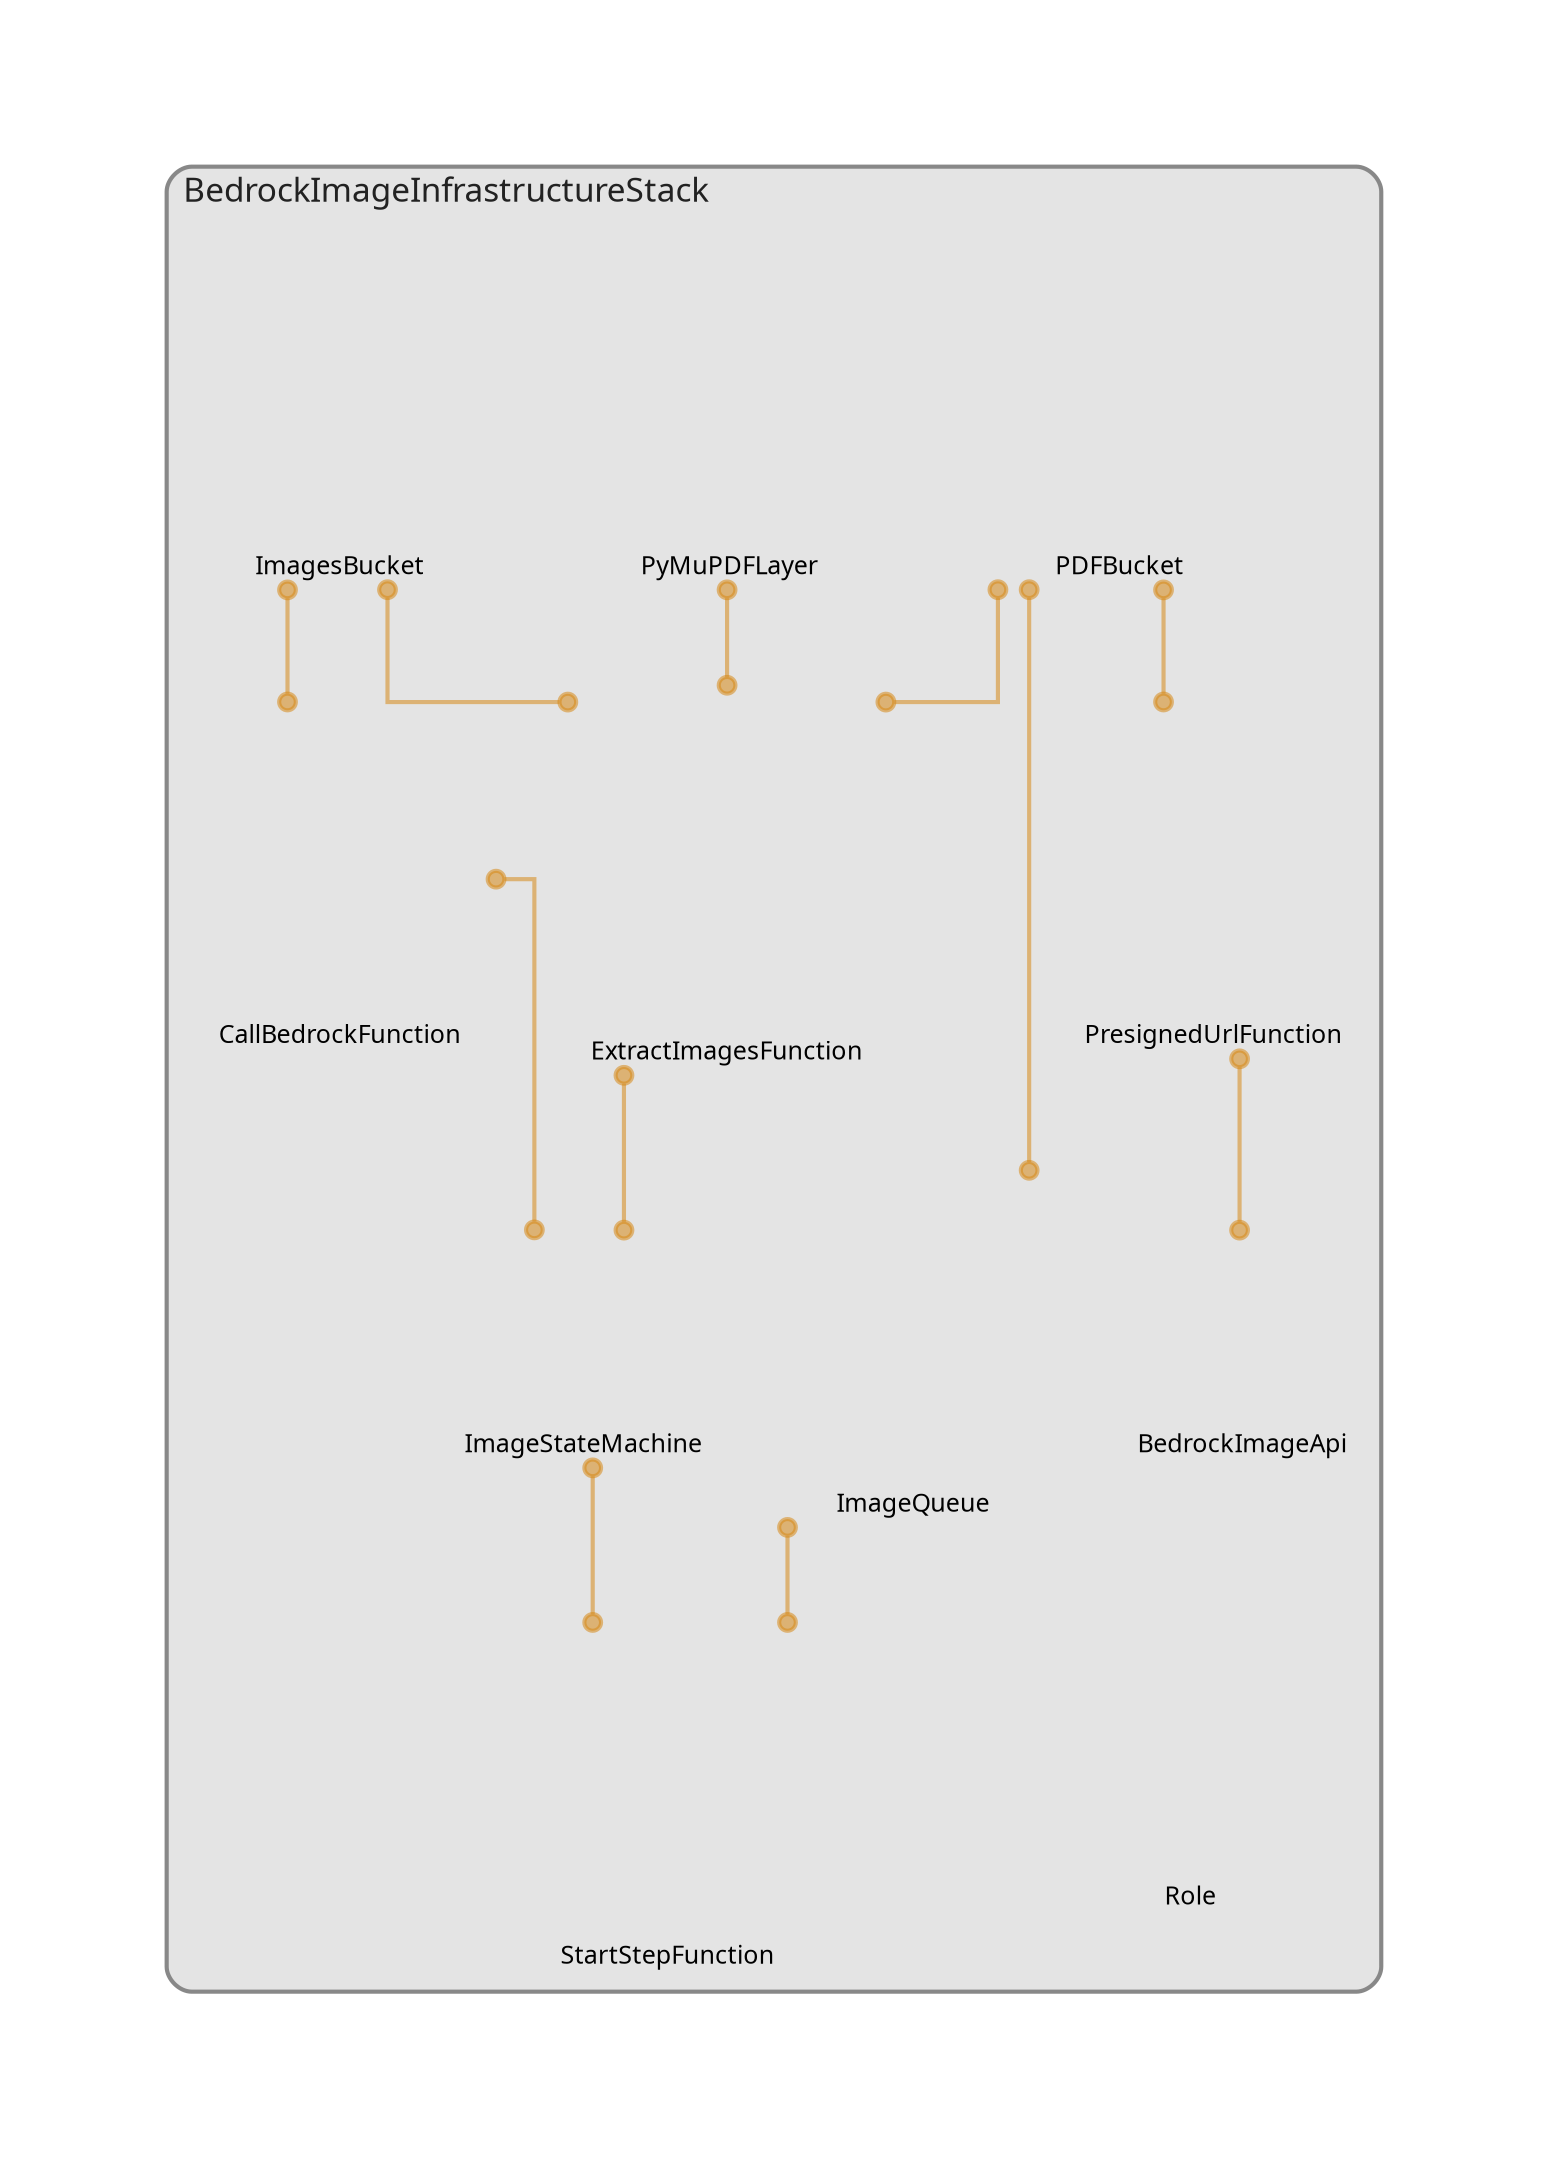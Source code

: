 digraph "Diagram" {
  splines = "ortho";
  pad = "1.0";
  nodesep = "0.60";
  ranksep = "0.75";
  fontname = "Sans-Serif";
  fontsize = "15";
  dpi = "200";
  rankdir = "BT";
  compound = "true";
  fontcolor = "#222222";
  edge [
    color = "#D5871488",
    penwidth = 2,
    arrowhead = "dot",
    arrowtail = "dot",
  ];
  node [
    shape = "box",
    style = "rounded",
    fixedsize = true,
    width = 1.7,
    height = 1.7,
    labelloc = "c",
    imagescale = true,
    fontname = "Sans-Serif",
    fontsize = 8,
    margin = 8,
  ];
  subgraph "BedrockImageInfrastructureStack" {
    subgraph "cluster-SubGraph.BedrockImageInfrastructureStack" {
      graph [
        label = "BedrockImageInfrastructureStack",
        labelloc = "b",
        labeljust = "l",
        margin = "10",
        fontsize = "16",
        penwidth = "2",
        pencolor = "#888888",
        style = "filled,rounded",
        fillcolor = "#e4e4e4",
      ];
      "BedrockImageInfrastructureStack/BedrockImageApi" [
        label = " BedrockImageApi",
        fontsize = 12,
        image = "/home/danidan/vscode/iac/cdk/stacks/personal/bedrock-image-input/bedrock-image-infrastructure/node_modules/cdk-dia/icons/aws/Service/Arch_Networking-Content/64/Arch_Amazon-API-Gateway_64@5x.png",
        imagescale = "true",
        imagepos = "tc",
        penwidth = "0",
        shape = "node",
        fixedsize = "true",
        labelloc = "b",
        width = 1.2,
        height = 1.466,
      ];
      "BedrockImageInfrastructureStack/PDFBucket" [
        label = " PDFBucket",
        fontsize = 12,
        image = "/home/danidan/vscode/iac/cdk/stacks/personal/bedrock-image-input/bedrock-image-infrastructure/node_modules/cdk-dia/icons/aws/Service/Arch_Storage/64/Arch_Amazon-S3-Standard_64@5x.png",
        imagescale = "true",
        imagepos = "tc",
        penwidth = "0",
        shape = "node",
        fixedsize = "true",
        labelloc = "b",
        width = 2,
        height = 2.266,
      ];
      "BedrockImageInfrastructureStack/ImagesBucket" [
        label = " ImagesBucket",
        fontsize = 12,
        image = "/home/danidan/vscode/iac/cdk/stacks/personal/bedrock-image-input/bedrock-image-infrastructure/node_modules/cdk-dia/icons/aws/Service/Arch_Storage/64/Arch_Amazon-S3-Standard_64@5x.png",
        imagescale = "true",
        imagepos = "tc",
        penwidth = "0",
        shape = "node",
        fixedsize = "true",
        labelloc = "b",
        width = 2,
        height = 2.266,
      ];
      "BedrockImageInfrastructureStack/ImageQueue" [
        label = " ImageQueue",
        fontsize = 12,
        image = "/home/danidan/vscode/iac/cdk/stacks/personal/bedrock-image-input/bedrock-image-infrastructure/node_modules/cdk-dia/icons/aws/Service/Arch_App-Integration/Arch_64/Arch_AWS-Simple-Queue-Service_64@5x.png",
        imagescale = "true",
        imagepos = "tc",
        penwidth = "0",
        shape = "node",
        fixedsize = "true",
        labelloc = "b",
        width = 2,
        height = 2.266,
      ];
      "BedrockImageInfrastructureStack/PyMuPDFLayer" [
        label = " PyMuPDFLayer",
        fontsize = 12,
        image = "/home/danidan/vscode/iac/cdk/stacks/personal/bedrock-image-input/bedrock-image-infrastructure/node_modules/cdk-dia/icons/aws/Service/Arch_Compute/64/Arch_AWS-Lambda_64@5x.png",
        imagescale = "true",
        imagepos = "tc",
        penwidth = "0",
        shape = "node",
        fixedsize = "true",
        labelloc = "b",
        width = 2,
        height = 2.266,
      ];
      "BedrockImageInfrastructureStack/ImageStateMachine" [
        label = " ImageStateMachine",
        fontsize = 12,
        image = "/home/danidan/vscode/iac/cdk/stacks/personal/bedrock-image-input/bedrock-image-infrastructure/node_modules/cdk-dia/icons/aws/Service/Arch_App-Integration/Arch_64/Arch_AWS-Step-Functions_64@5x.png",
        imagescale = "true",
        imagepos = "tc",
        penwidth = "0",
        shape = "node",
        fixedsize = "true",
        labelloc = "b",
        width = 1.2,
        height = 1.466,
      ];
      "BedrockImageInfrastructureStack/PresignedUrlFunction/PresignedUrlFunction" [
        label = " PresignedUrlFunction",
        fontsize = 12,
        image = "/home/danidan/vscode/iac/cdk/stacks/personal/bedrock-image-input/bedrock-image-infrastructure/node_modules/cdk-dia/icons/aws/Service/Arch_Compute/64/Arch_AWS-Lambda_64@5x.png",
        imagescale = "true",
        imagepos = "tc",
        penwidth = "0",
        shape = "node",
        fixedsize = "true",
        labelloc = "b",
        width = 2,
        height = 2.266,
      ];
      "BedrockImageInfrastructureStack/BucketNotificationsHandler050a0587b7544547bf325f094a3db834/Role" [
        label = " Role",
        fontsize = 12,
        image = "/home/danidan/vscode/iac/cdk/stacks/personal/bedrock-image-input/bedrock-image-infrastructure/node_modules/cdk-dia/icons/aws/Service/Arch_Security-Identity-Compliance/64/Arch_AWS-Identity-and-Access-Management_64@5x.png",
        imagescale = "true",
        imagepos = "tc",
        penwidth = "0",
        shape = "node",
        fixedsize = "true",
        labelloc = "b",
        width = 1.2,
        height = 1.466,
      ];
      "BedrockImageInfrastructureStack/ExtractImagesFunction/ExtractImagesFunction" [
        label = "\nExtractImagesFunction",
        fontsize = 12,
        image = "/home/danidan/vscode/iac/cdk/stacks/personal/bedrock-image-input/bedrock-image-infrastructure/node_modules/cdk-dia/icons/aws/Service/Arch_Compute/64/Arch_AWS-Lambda_64@5x.png",
        imagescale = "true",
        imagepos = "tc",
        penwidth = "0",
        shape = "node",
        fixedsize = "true",
        labelloc = "b",
        width = 2,
        height = 2.4819999999999998,
      ];
      "BedrockImageInfrastructureStack/CallBedrockFunction/CallBedrockFunction" [
        label = " CallBedrockFunction",
        fontsize = 12,
        image = "/home/danidan/vscode/iac/cdk/stacks/personal/bedrock-image-input/bedrock-image-infrastructure/node_modules/cdk-dia/icons/aws/Service/Arch_Compute/64/Arch_AWS-Lambda_64@5x.png",
        imagescale = "true",
        imagepos = "tc",
        penwidth = "0",
        shape = "node",
        fixedsize = "true",
        labelloc = "b",
        width = 2,
        height = 2.266,
      ];
      "BedrockImageInfrastructureStack/StartStepFunction/StartStepFunction" [
        label = " StartStepFunction",
        fontsize = 12,
        image = "/home/danidan/vscode/iac/cdk/stacks/personal/bedrock-image-input/bedrock-image-infrastructure/node_modules/cdk-dia/icons/aws/Service/Arch_Compute/64/Arch_AWS-Lambda_64@5x.png",
        imagescale = "true",
        imagepos = "tc",
        penwidth = "0",
        shape = "node",
        fixedsize = "true",
        labelloc = "b",
        width = 2,
        height = 2.266,
      ];
    }
  }
  "BedrockImageInfrastructureStack/BedrockImageApi" -> "BedrockImageInfrastructureStack/PresignedUrlFunction/PresignedUrlFunction" [
    dir = "both",
  ];
  "BedrockImageInfrastructureStack/ImageQueue" -> "BedrockImageInfrastructureStack/PDFBucket" [
    dir = "both",
  ];
  "BedrockImageInfrastructureStack/ImageStateMachine" -> "BedrockImageInfrastructureStack/ExtractImagesFunction/ExtractImagesFunction" [
    dir = "both",
  ];
  "BedrockImageInfrastructureStack/ImageStateMachine" -> "BedrockImageInfrastructureStack/CallBedrockFunction/CallBedrockFunction" [
    dir = "both",
  ];
  "BedrockImageInfrastructureStack/PresignedUrlFunction/PresignedUrlFunction" -> "BedrockImageInfrastructureStack/PDFBucket" [
    dir = "both",
  ];
  "BedrockImageInfrastructureStack/ExtractImagesFunction/ExtractImagesFunction" -> "BedrockImageInfrastructureStack/PDFBucket" [
    dir = "both",
  ];
  "BedrockImageInfrastructureStack/ExtractImagesFunction/ExtractImagesFunction" -> "BedrockImageInfrastructureStack/ImagesBucket" [
    dir = "both",
  ];
  "BedrockImageInfrastructureStack/ExtractImagesFunction/ExtractImagesFunction" -> "BedrockImageInfrastructureStack/PyMuPDFLayer" [
    dir = "both",
  ];
  "BedrockImageInfrastructureStack/CallBedrockFunction/CallBedrockFunction" -> "BedrockImageInfrastructureStack/ImagesBucket" [
    dir = "both",
  ];
  "BedrockImageInfrastructureStack/StartStepFunction/StartStepFunction" -> "BedrockImageInfrastructureStack/ImageQueue" [
    dir = "both",
  ];
  "BedrockImageInfrastructureStack/StartStepFunction/StartStepFunction" -> "BedrockImageInfrastructureStack/ImageStateMachine" [
    dir = "both",
  ];
}